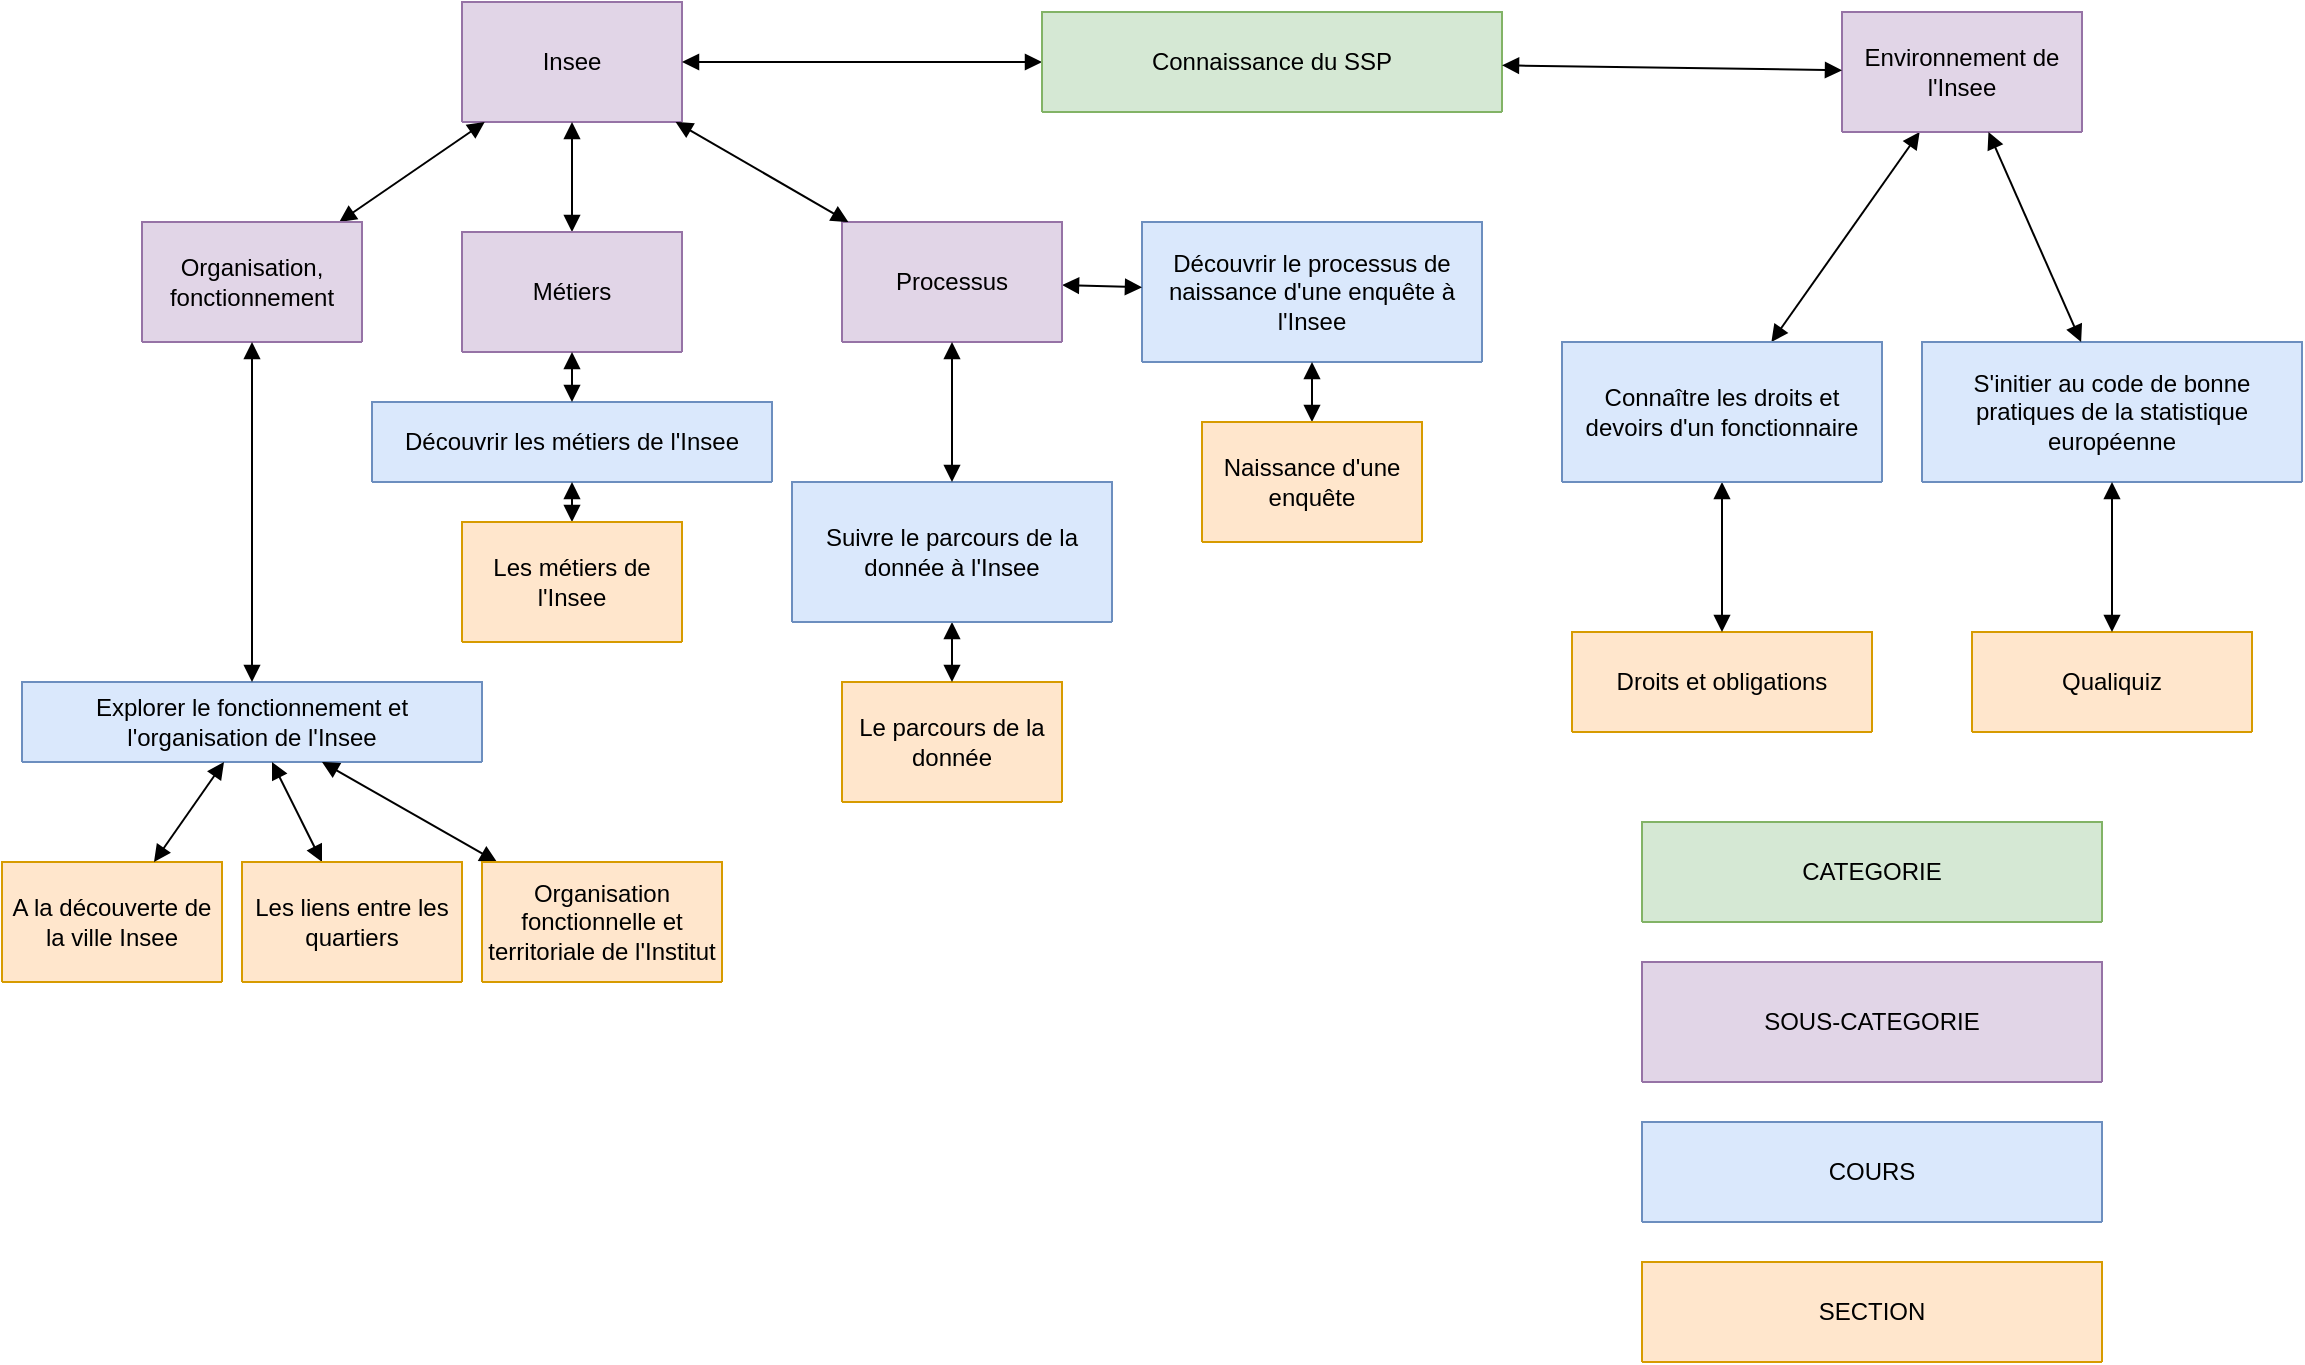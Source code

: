 <mxfile version="24.7.17">
  <diagram name="Page-1" id="TVbX9KgjACldvgUGH_jM">
    <mxGraphModel dx="2589" dy="746" grid="1" gridSize="10" guides="1" tooltips="1" connect="1" arrows="1" fold="1" page="1" pageScale="1" pageWidth="1169" pageHeight="827" math="0" shadow="0">
      <root>
        <mxCell id="0" />
        <mxCell id="1" parent="0" />
        <mxCell id="oGcL695DofoNEhs4g2Zo-1" value="Insee" style="swimlane;fontStyle=0;childLayout=stackLayout;horizontal=1;startSize=60;fillColor=#e1d5e7;horizontalStack=0;resizeParent=1;resizeParentMax=0;resizeLast=0;collapsible=1;marginBottom=0;whiteSpace=wrap;html=1;strokeColor=#9673a6;" parent="1" vertex="1" collapsed="1">
          <mxGeometry x="-930" y="20" width="110" height="60" as="geometry">
            <mxRectangle x="390" y="285" width="140" height="78" as="alternateBounds" />
          </mxGeometry>
        </mxCell>
        <mxCell id="oGcL695DofoNEhs4g2Zo-2" value="+ description: type" style="text;strokeColor=none;fillColor=none;align=left;verticalAlign=top;spacingLeft=4;spacingRight=4;overflow=hidden;rotatable=0;points=[[0,0.5],[1,0.5]];portConstraint=eastwest;whiteSpace=wrap;html=1;" parent="oGcL695DofoNEhs4g2Zo-1" vertex="1">
          <mxGeometry y="26" width="140" height="26" as="geometry" />
        </mxCell>
        <mxCell id="oGcL695DofoNEhs4g2Zo-3" value="+ contenu: type" style="text;strokeColor=none;fillColor=none;align=left;verticalAlign=top;spacingLeft=4;spacingRight=4;overflow=hidden;rotatable=0;points=[[0,0.5],[1,0.5]];portConstraint=eastwest;whiteSpace=wrap;html=1;" parent="oGcL695DofoNEhs4g2Zo-1" vertex="1">
          <mxGeometry y="52" width="140" height="26" as="geometry" />
        </mxCell>
        <mxCell id="oGcL695DofoNEhs4g2Zo-5" value="" style="endArrow=block;startArrow=block;endFill=1;startFill=1;html=1;rounded=0;" parent="1" source="oGcL695DofoNEhs4g2Zo-6" target="oGcL695DofoNEhs4g2Zo-1" edge="1">
          <mxGeometry width="160" relative="1" as="geometry">
            <mxPoint x="-150" y="145" as="sourcePoint" />
            <mxPoint x="-136" y="175" as="targetPoint" />
          </mxGeometry>
        </mxCell>
        <mxCell id="oGcL695DofoNEhs4g2Zo-6" value="Connaissance du SSP" style="swimlane;fontStyle=0;childLayout=stackLayout;horizontal=1;startSize=50;fillColor=#d5e8d4;horizontalStack=0;resizeParent=1;resizeParentMax=0;resizeLast=0;collapsible=1;marginBottom=0;whiteSpace=wrap;html=1;strokeColor=#82b366;" parent="1" vertex="1" collapsed="1">
          <mxGeometry x="-640" y="25" width="230" height="50" as="geometry">
            <mxRectangle x="320" y="10" width="200" height="52" as="alternateBounds" />
          </mxGeometry>
        </mxCell>
        <mxCell id="oGcL695DofoNEhs4g2Zo-7" value="+ description: type" style="text;strokeColor=none;fillColor=none;align=left;verticalAlign=top;spacingLeft=4;spacingRight=4;overflow=hidden;rotatable=0;points=[[0,0.5],[1,0.5]];portConstraint=eastwest;whiteSpace=wrap;html=1;" parent="oGcL695DofoNEhs4g2Zo-6" vertex="1">
          <mxGeometry y="26" width="200" height="26" as="geometry" />
        </mxCell>
        <mxCell id="oGcL695DofoNEhs4g2Zo-10" value="Découvrir le processus de naissance d&#39;une enquête à l&#39;Insee" style="swimlane;fontStyle=0;childLayout=stackLayout;horizontal=1;startSize=70;fillColor=#dae8fc;horizontalStack=0;resizeParent=1;resizeParentMax=0;resizeLast=0;collapsible=1;marginBottom=0;whiteSpace=wrap;html=1;strokeColor=#6c8ebf;" parent="1" vertex="1" collapsed="1">
          <mxGeometry x="-590" y="130" width="170" height="70" as="geometry">
            <mxRectangle x="125" y="240" width="140" height="118" as="alternateBounds" />
          </mxGeometry>
        </mxCell>
        <mxCell id="oGcL695DofoNEhs4g2Zo-11" value="+ niveau : 1" style="text;strokeColor=none;fillColor=none;align=left;verticalAlign=top;spacingLeft=4;spacingRight=4;overflow=hidden;rotatable=0;points=[[0,0.5],[1,0.5]];portConstraint=eastwest;whiteSpace=wrap;html=1;" parent="oGcL695DofoNEhs4g2Zo-10" vertex="1">
          <mxGeometry y="40" width="140" height="26" as="geometry" />
        </mxCell>
        <mxCell id="oGcL695DofoNEhs4g2Zo-12" value="+ field: type" style="text;strokeColor=none;fillColor=none;align=left;verticalAlign=top;spacingLeft=4;spacingRight=4;overflow=hidden;rotatable=0;points=[[0,0.5],[1,0.5]];portConstraint=eastwest;whiteSpace=wrap;html=1;" parent="oGcL695DofoNEhs4g2Zo-10" vertex="1">
          <mxGeometry y="66" width="140" height="26" as="geometry" />
        </mxCell>
        <mxCell id="oGcL695DofoNEhs4g2Zo-13" value="+ field: type" style="text;strokeColor=none;fillColor=none;align=left;verticalAlign=top;spacingLeft=4;spacingRight=4;overflow=hidden;rotatable=0;points=[[0,0.5],[1,0.5]];portConstraint=eastwest;whiteSpace=wrap;html=1;" parent="oGcL695DofoNEhs4g2Zo-10" vertex="1">
          <mxGeometry y="92" width="140" height="26" as="geometry" />
        </mxCell>
        <mxCell id="1R7VQAPE6wTlqesCjZck-61" value="Niveau 1" style="ellipse;whiteSpace=wrap;html=1;aspect=fixed;fillColor=#fff2cc;strokeColor=#d6b656;fontSize=11;" parent="oGcL695DofoNEhs4g2Zo-10" vertex="1">
          <mxGeometry x="67.5" y="-5" width="45" height="45" as="geometry" />
        </mxCell>
        <mxCell id="oGcL695DofoNEhs4g2Zo-14" value="" style="endArrow=block;startArrow=block;endFill=1;startFill=1;html=1;rounded=0;" parent="1" source="BeYtnEABJfwrNFvSlJTl-14" target="oGcL695DofoNEhs4g2Zo-10" edge="1">
          <mxGeometry width="160" relative="1" as="geometry">
            <mxPoint x="-350" y="205" as="sourcePoint" />
            <mxPoint x="-350" y="253" as="targetPoint" />
          </mxGeometry>
        </mxCell>
        <mxCell id="oGcL695DofoNEhs4g2Zo-23" value="" style="endArrow=block;startArrow=block;endFill=1;startFill=1;html=1;rounded=0;" parent="1" source="BeYtnEABJfwrNFvSlJTl-1" target="oGcL695DofoNEhs4g2Zo-15" edge="1">
          <mxGeometry width="160" relative="1" as="geometry">
            <mxPoint x="-154" y="223" as="sourcePoint" />
            <mxPoint x="-280" y="314" as="targetPoint" />
          </mxGeometry>
        </mxCell>
        <mxCell id="oGcL695DofoNEhs4g2Zo-29" value="" style="endArrow=block;startArrow=block;endFill=1;startFill=1;html=1;rounded=0;" parent="1" source="oGcL695DofoNEhs4g2Zo-10" target="oGcL695DofoNEhs4g2Zo-32" edge="1">
          <mxGeometry width="160" relative="1" as="geometry">
            <mxPoint x="-546" y="515" as="sourcePoint" />
            <mxPoint x="-670" y="665" as="targetPoint" />
          </mxGeometry>
        </mxCell>
        <mxCell id="oGcL695DofoNEhs4g2Zo-32" value="Naissance d&#39;une enquête" style="swimlane;fontStyle=0;childLayout=stackLayout;horizontal=1;startSize=60;fillColor=#ffe6cc;horizontalStack=0;resizeParent=1;resizeParentMax=0;resizeLast=0;collapsible=1;marginBottom=0;whiteSpace=wrap;html=1;strokeColor=#d79b00;" parent="1" vertex="1" collapsed="1">
          <mxGeometry x="-560" y="230" width="110" height="60" as="geometry">
            <mxRectangle x="10" y="400" width="110" height="110" as="alternateBounds" />
          </mxGeometry>
        </mxCell>
        <mxCell id="oGcL695DofoNEhs4g2Zo-33" value="&lt;div&gt;- Vidéo&lt;/div&gt;&lt;div&gt;- Fichiers&lt;br&gt;&lt;/div&gt;" style="text;strokeColor=none;fillColor=none;align=left;verticalAlign=top;spacingLeft=4;spacingRight=4;overflow=hidden;rotatable=0;points=[[0,0.5],[1,0.5]];portConstraint=eastwest;whiteSpace=wrap;html=1;" parent="oGcL695DofoNEhs4g2Zo-32" vertex="1">
          <mxGeometry y="60" width="110" height="50" as="geometry" />
        </mxCell>
        <mxCell id="oGcL695DofoNEhs4g2Zo-48" value="Droits et obligations" style="swimlane;fontStyle=0;childLayout=stackLayout;horizontal=1;startSize=50;fillColor=#ffe6cc;horizontalStack=0;resizeParent=1;resizeParentMax=0;resizeLast=0;collapsible=1;marginBottom=0;whiteSpace=wrap;html=1;strokeColor=#d79b00;" parent="1" vertex="1" collapsed="1">
          <mxGeometry x="-375" y="335" width="150" height="50" as="geometry">
            <mxRectangle x="-85" y="520" width="130" height="76" as="alternateBounds" />
          </mxGeometry>
        </mxCell>
        <mxCell id="oGcL695DofoNEhs4g2Zo-49" value="scorm" style="text;strokeColor=none;fillColor=none;align=left;verticalAlign=top;spacingLeft=4;spacingRight=4;overflow=hidden;rotatable=0;points=[[0,0.5],[1,0.5]];portConstraint=eastwest;whiteSpace=wrap;html=1;" parent="oGcL695DofoNEhs4g2Zo-48" vertex="1">
          <mxGeometry y="50" width="130" height="26" as="geometry" />
        </mxCell>
        <mxCell id="oGcL695DofoNEhs4g2Zo-57" value="" style="endArrow=block;startArrow=block;endFill=1;startFill=1;html=1;rounded=0;" parent="1" source="oGcL695DofoNEhs4g2Zo-15" target="oGcL695DofoNEhs4g2Zo-48" edge="1">
          <mxGeometry width="160" relative="1" as="geometry">
            <mxPoint x="-310" y="793" as="sourcePoint" />
            <mxPoint x="-365" y="865" as="targetPoint" />
          </mxGeometry>
        </mxCell>
        <mxCell id="1R7VQAPE6wTlqesCjZck-1" value="Explorer le fonctionnement et l&#39;organisation de l&#39;Insee" style="swimlane;fontStyle=0;childLayout=stackLayout;horizontal=1;startSize=40;fillColor=#dae8fc;horizontalStack=0;resizeParent=1;resizeParentMax=0;resizeLast=0;collapsible=1;marginBottom=0;whiteSpace=wrap;html=1;strokeColor=#6c8ebf;" parent="1" vertex="1" collapsed="1">
          <mxGeometry x="-1150" y="360" width="230" height="40" as="geometry">
            <mxRectangle x="570" y="240" width="140" height="118" as="alternateBounds" />
          </mxGeometry>
        </mxCell>
        <mxCell id="1R7VQAPE6wTlqesCjZck-2" value="+ niveau : 3" style="text;strokeColor=none;fillColor=none;align=left;verticalAlign=top;spacingLeft=4;spacingRight=4;overflow=hidden;rotatable=0;points=[[0,0.5],[1,0.5]];portConstraint=eastwest;whiteSpace=wrap;html=1;" parent="1R7VQAPE6wTlqesCjZck-1" vertex="1">
          <mxGeometry y="40" width="140" height="26" as="geometry" />
        </mxCell>
        <mxCell id="1R7VQAPE6wTlqesCjZck-3" value="+objectifs :" style="text;strokeColor=none;fillColor=none;align=left;verticalAlign=top;spacingLeft=4;spacingRight=4;overflow=hidden;rotatable=0;points=[[0,0.5],[1,0.5]];portConstraint=eastwest;whiteSpace=wrap;html=1;" parent="1R7VQAPE6wTlqesCjZck-1" vertex="1">
          <mxGeometry y="66" width="140" height="26" as="geometry" />
        </mxCell>
        <mxCell id="1R7VQAPE6wTlqesCjZck-4" value="+ duree : 3-4 heures" style="text;strokeColor=none;fillColor=none;align=left;verticalAlign=top;spacingLeft=4;spacingRight=4;overflow=hidden;rotatable=0;points=[[0,0.5],[1,0.5]];portConstraint=eastwest;whiteSpace=wrap;html=1;" parent="1R7VQAPE6wTlqesCjZck-1" vertex="1">
          <mxGeometry y="92" width="140" height="26" as="geometry" />
        </mxCell>
        <mxCell id="1R7VQAPE6wTlqesCjZck-5" value="A la découverte de la ville Insee" style="swimlane;fontStyle=0;childLayout=stackLayout;horizontal=1;startSize=60;fillColor=#ffe6cc;horizontalStack=0;resizeParent=1;resizeParentMax=0;resizeLast=0;collapsible=1;marginBottom=0;whiteSpace=wrap;html=1;strokeColor=#d79b00;" parent="1" vertex="1" collapsed="1">
          <mxGeometry x="-1160" y="450" width="110" height="60" as="geometry">
            <mxRectangle x="720" y="140" width="110" height="80" as="alternateBounds" />
          </mxGeometry>
        </mxCell>
        <mxCell id="1R7VQAPE6wTlqesCjZck-6" value="&lt;div&gt;- Vidéo&lt;/div&gt;&lt;div&gt;- Fichier&lt;br&gt;&lt;/div&gt;" style="text;strokeColor=none;fillColor=none;align=left;verticalAlign=top;spacingLeft=4;spacingRight=4;overflow=hidden;rotatable=0;points=[[0,0.5],[1,0.5]];portConstraint=eastwest;whiteSpace=wrap;html=1;" parent="1R7VQAPE6wTlqesCjZck-5" vertex="1">
          <mxGeometry y="40" width="110" height="40" as="geometry" />
        </mxCell>
        <mxCell id="1R7VQAPE6wTlqesCjZck-13" value="" style="endArrow=block;startArrow=block;endFill=1;startFill=1;html=1;rounded=0;" parent="1" source="1R7VQAPE6wTlqesCjZck-1" target="1R7VQAPE6wTlqesCjZck-5" edge="1">
          <mxGeometry width="160" relative="1" as="geometry">
            <mxPoint x="79" y="743" as="sourcePoint" />
            <mxPoint x="45" y="785" as="targetPoint" />
          </mxGeometry>
        </mxCell>
        <mxCell id="1R7VQAPE6wTlqesCjZck-14" value="" style="endArrow=block;startArrow=block;endFill=1;startFill=1;html=1;rounded=0;" parent="1" source="1R7VQAPE6wTlqesCjZck-1" target="1R7VQAPE6wTlqesCjZck-17" edge="1">
          <mxGeometry width="160" relative="1" as="geometry">
            <mxPoint x="170" y="753" as="sourcePoint" />
            <mxPoint x="348.182" y="525" as="targetPoint" />
          </mxGeometry>
        </mxCell>
        <mxCell id="1R7VQAPE6wTlqesCjZck-15" value="" style="endArrow=block;startArrow=block;endFill=1;startFill=1;html=1;rounded=0;" parent="1" source="1R7VQAPE6wTlqesCjZck-1" target="1R7VQAPE6wTlqesCjZck-19" edge="1">
          <mxGeometry width="160" relative="1" as="geometry">
            <mxPoint x="222" y="753" as="sourcePoint" />
            <mxPoint x="450.455" y="525" as="targetPoint" />
          </mxGeometry>
        </mxCell>
        <mxCell id="1R7VQAPE6wTlqesCjZck-16" value="" style="endArrow=block;startArrow=block;endFill=1;startFill=1;html=1;rounded=0;" parent="1" source="oGcL695DofoNEhs4g2Zo-1" target="BeYtnEABJfwrNFvSlJTl-21" edge="1">
          <mxGeometry width="160" relative="1" as="geometry">
            <mxPoint x="-160" y="328" as="sourcePoint" />
            <mxPoint x="150" y="325" as="targetPoint" />
          </mxGeometry>
        </mxCell>
        <mxCell id="1R7VQAPE6wTlqesCjZck-17" value="Les liens entre les quartiers" style="swimlane;fontStyle=0;childLayout=stackLayout;horizontal=1;startSize=60;fillColor=#ffe6cc;horizontalStack=0;resizeParent=1;resizeParentMax=0;resizeLast=0;collapsible=1;marginBottom=0;whiteSpace=wrap;html=1;strokeColor=#d79b00;" parent="1" vertex="1" collapsed="1">
          <mxGeometry x="-1040" y="450" width="110" height="60" as="geometry">
            <mxRectangle x="720" y="140" width="110" height="80" as="alternateBounds" />
          </mxGeometry>
        </mxCell>
        <mxCell id="1R7VQAPE6wTlqesCjZck-18" value="&lt;div&gt;- Vidéo&lt;/div&gt;&lt;div&gt;- Fichier&lt;br&gt;&lt;/div&gt;" style="text;strokeColor=none;fillColor=none;align=left;verticalAlign=top;spacingLeft=4;spacingRight=4;overflow=hidden;rotatable=0;points=[[0,0.5],[1,0.5]];portConstraint=eastwest;whiteSpace=wrap;html=1;" parent="1R7VQAPE6wTlqesCjZck-17" vertex="1">
          <mxGeometry y="40" width="110" height="40" as="geometry" />
        </mxCell>
        <mxCell id="1R7VQAPE6wTlqesCjZck-19" value="Organisation fonctionnelle et territoriale de l&#39;Institut" style="swimlane;fontStyle=0;childLayout=stackLayout;horizontal=1;startSize=60;fillColor=#ffe6cc;horizontalStack=0;resizeParent=1;resizeParentMax=0;resizeLast=0;collapsible=1;marginBottom=0;whiteSpace=wrap;html=1;strokeColor=#d79b00;" parent="1" vertex="1" collapsed="1">
          <mxGeometry x="-920" y="450" width="120" height="60" as="geometry">
            <mxRectangle x="720" y="140" width="110" height="80" as="alternateBounds" />
          </mxGeometry>
        </mxCell>
        <mxCell id="1R7VQAPE6wTlqesCjZck-20" value="&lt;div&gt;- Vidéo&lt;/div&gt;&lt;div&gt;- Fichier&lt;br&gt;&lt;/div&gt;" style="text;strokeColor=none;fillColor=none;align=left;verticalAlign=top;spacingLeft=4;spacingRight=4;overflow=hidden;rotatable=0;points=[[0,0.5],[1,0.5]];portConstraint=eastwest;whiteSpace=wrap;html=1;" parent="1R7VQAPE6wTlqesCjZck-19" vertex="1">
          <mxGeometry y="40" width="110" height="40" as="geometry" />
        </mxCell>
        <mxCell id="1R7VQAPE6wTlqesCjZck-21" value="Le parcours de la donnée" style="swimlane;fontStyle=0;childLayout=stackLayout;horizontal=1;startSize=60;fillColor=#ffe6cc;horizontalStack=0;resizeParent=1;resizeParentMax=0;resizeLast=0;collapsible=1;marginBottom=0;whiteSpace=wrap;html=1;strokeColor=#d79b00;" parent="1" vertex="1" collapsed="1">
          <mxGeometry x="-740" y="360" width="110" height="60" as="geometry">
            <mxRectangle x="720" y="140" width="110" height="80" as="alternateBounds" />
          </mxGeometry>
        </mxCell>
        <mxCell id="1R7VQAPE6wTlqesCjZck-22" value="&lt;div&gt;- Vidéo&lt;/div&gt;&lt;div&gt;- Fichier&lt;br&gt;&lt;/div&gt;" style="text;strokeColor=none;fillColor=none;align=left;verticalAlign=top;spacingLeft=4;spacingRight=4;overflow=hidden;rotatable=0;points=[[0,0.5],[1,0.5]];portConstraint=eastwest;whiteSpace=wrap;html=1;" parent="1R7VQAPE6wTlqesCjZck-21" vertex="1">
          <mxGeometry y="40" width="110" height="40" as="geometry" />
        </mxCell>
        <mxCell id="1R7VQAPE6wTlqesCjZck-25" value="" style="endArrow=block;startArrow=block;endFill=1;startFill=1;html=1;rounded=0;" parent="1" source="BeYtnEABJfwrNFvSlJTl-24" target="1R7VQAPE6wTlqesCjZck-21" edge="1">
          <mxGeometry width="160" relative="1" as="geometry">
            <mxPoint x="445" y="365" as="sourcePoint" />
            <mxPoint x="437" y="520" as="targetPoint" />
            <Array as="points" />
          </mxGeometry>
        </mxCell>
        <mxCell id="1R7VQAPE6wTlqesCjZck-27" value="Découvrir les métiers de l&#39;Insee" style="swimlane;fontStyle=0;childLayout=stackLayout;horizontal=1;startSize=40;fillColor=#dae8fc;horizontalStack=0;resizeParent=1;resizeParentMax=0;resizeLast=0;collapsible=1;marginBottom=0;whiteSpace=wrap;html=1;strokeColor=#6c8ebf;" parent="1" vertex="1" collapsed="1">
          <mxGeometry x="-975" y="220" width="200" height="40" as="geometry">
            <mxRectangle x="125" y="240" width="140" height="118" as="alternateBounds" />
          </mxGeometry>
        </mxCell>
        <mxCell id="1R7VQAPE6wTlqesCjZck-28" value="+ niveau : 1" style="text;strokeColor=none;fillColor=none;align=left;verticalAlign=top;spacingLeft=4;spacingRight=4;overflow=hidden;rotatable=0;points=[[0,0.5],[1,0.5]];portConstraint=eastwest;whiteSpace=wrap;html=1;" parent="1R7VQAPE6wTlqesCjZck-27" vertex="1">
          <mxGeometry y="40" width="140" height="26" as="geometry" />
        </mxCell>
        <mxCell id="1R7VQAPE6wTlqesCjZck-29" value="+ field: type" style="text;strokeColor=none;fillColor=none;align=left;verticalAlign=top;spacingLeft=4;spacingRight=4;overflow=hidden;rotatable=0;points=[[0,0.5],[1,0.5]];portConstraint=eastwest;whiteSpace=wrap;html=1;" parent="1R7VQAPE6wTlqesCjZck-27" vertex="1">
          <mxGeometry y="66" width="140" height="26" as="geometry" />
        </mxCell>
        <mxCell id="1R7VQAPE6wTlqesCjZck-30" value="+ field: type" style="text;strokeColor=none;fillColor=none;align=left;verticalAlign=top;spacingLeft=4;spacingRight=4;overflow=hidden;rotatable=0;points=[[0,0.5],[1,0.5]];portConstraint=eastwest;whiteSpace=wrap;html=1;" parent="1R7VQAPE6wTlqesCjZck-27" vertex="1">
          <mxGeometry y="92" width="140" height="26" as="geometry" />
        </mxCell>
        <mxCell id="1R7VQAPE6wTlqesCjZck-31" value="" style="endArrow=block;startArrow=block;endFill=1;startFill=1;html=1;rounded=0;" parent="1" source="1R7VQAPE6wTlqesCjZck-27" target="1R7VQAPE6wTlqesCjZck-34" edge="1">
          <mxGeometry width="160" relative="1" as="geometry">
            <mxPoint x="-546" y="825" as="sourcePoint" />
            <mxPoint x="-670" y="975" as="targetPoint" />
          </mxGeometry>
        </mxCell>
        <mxCell id="1R7VQAPE6wTlqesCjZck-34" value="Les métiers de l&#39;Insee" style="swimlane;fontStyle=0;childLayout=stackLayout;horizontal=1;startSize=60;fillColor=#ffe6cc;horizontalStack=0;resizeParent=1;resizeParentMax=0;resizeLast=0;collapsible=1;marginBottom=0;whiteSpace=wrap;html=1;strokeColor=#d79b00;" parent="1" vertex="1" collapsed="1">
          <mxGeometry x="-930" y="280" width="110" height="60" as="geometry">
            <mxRectangle x="10" y="400" width="110" height="110" as="alternateBounds" />
          </mxGeometry>
        </mxCell>
        <mxCell id="1R7VQAPE6wTlqesCjZck-35" value="&lt;div&gt;- Vidéo&lt;/div&gt;&lt;div&gt;- Fichiers&lt;br&gt;&lt;/div&gt;" style="text;strokeColor=none;fillColor=none;align=left;verticalAlign=top;spacingLeft=4;spacingRight=4;overflow=hidden;rotatable=0;points=[[0,0.5],[1,0.5]];portConstraint=eastwest;whiteSpace=wrap;html=1;" parent="1R7VQAPE6wTlqesCjZck-34" vertex="1">
          <mxGeometry y="60" width="110" height="50" as="geometry" />
        </mxCell>
        <mxCell id="1R7VQAPE6wTlqesCjZck-53" value="" style="endArrow=block;startArrow=block;endFill=1;startFill=1;html=1;rounded=0;" parent="1" source="oGcL695DofoNEhs4g2Zo-1" target="BeYtnEABJfwrNFvSlJTl-18" edge="1">
          <mxGeometry width="160" relative="1" as="geometry">
            <mxPoint x="-880" y="90" as="sourcePoint" />
            <mxPoint x="-620" y="365" as="targetPoint" />
          </mxGeometry>
        </mxCell>
        <mxCell id="BeYtnEABJfwrNFvSlJTl-1" value="Environnement de l&#39;Insee" style="swimlane;fontStyle=0;childLayout=stackLayout;horizontal=1;startSize=60;fillColor=#e1d5e7;horizontalStack=0;resizeParent=1;resizeParentMax=0;resizeLast=0;collapsible=1;marginBottom=0;whiteSpace=wrap;html=1;strokeColor=#9673a6;" vertex="1" collapsed="1" parent="1">
          <mxGeometry x="-240" y="25" width="120" height="60" as="geometry">
            <mxRectangle x="390" y="285" width="140" height="78" as="alternateBounds" />
          </mxGeometry>
        </mxCell>
        <mxCell id="BeYtnEABJfwrNFvSlJTl-2" value="+ description: type" style="text;strokeColor=none;fillColor=none;align=left;verticalAlign=top;spacingLeft=4;spacingRight=4;overflow=hidden;rotatable=0;points=[[0,0.5],[1,0.5]];portConstraint=eastwest;whiteSpace=wrap;html=1;" vertex="1" parent="BeYtnEABJfwrNFvSlJTl-1">
          <mxGeometry y="26" width="140" height="26" as="geometry" />
        </mxCell>
        <mxCell id="BeYtnEABJfwrNFvSlJTl-3" value="+ contenu: type" style="text;strokeColor=none;fillColor=none;align=left;verticalAlign=top;spacingLeft=4;spacingRight=4;overflow=hidden;rotatable=0;points=[[0,0.5],[1,0.5]];portConstraint=eastwest;whiteSpace=wrap;html=1;" vertex="1" parent="BeYtnEABJfwrNFvSlJTl-1">
          <mxGeometry y="52" width="140" height="26" as="geometry" />
        </mxCell>
        <mxCell id="BeYtnEABJfwrNFvSlJTl-4" value="" style="endArrow=block;startArrow=block;endFill=1;startFill=1;html=1;rounded=0;" edge="1" parent="1" source="oGcL695DofoNEhs4g2Zo-6" target="BeYtnEABJfwrNFvSlJTl-1">
          <mxGeometry width="160" relative="1" as="geometry">
            <mxPoint x="-252" y="85" as="sourcePoint" />
            <mxPoint x="-460" y="152" as="targetPoint" />
          </mxGeometry>
        </mxCell>
        <mxCell id="oGcL695DofoNEhs4g2Zo-15" value="Connaître les droits et devoirs d&#39;un fonctionnaire" style="swimlane;fontStyle=0;childLayout=stackLayout;horizontal=1;startSize=70;fillColor=#dae8fc;horizontalStack=0;resizeParent=1;resizeParentMax=0;resizeLast=0;collapsible=1;marginBottom=0;whiteSpace=wrap;html=1;strokeColor=#6c8ebf;" parent="1" vertex="1" collapsed="1">
          <mxGeometry x="-380" y="190" width="160" height="70" as="geometry">
            <mxRectangle x="350" y="670" width="140" height="128" as="alternateBounds" />
          </mxGeometry>
        </mxCell>
        <mxCell id="oGcL695DofoNEhs4g2Zo-16" value="+ niveau : 2" style="text;strokeColor=none;fillColor=none;align=left;verticalAlign=top;spacingLeft=4;spacingRight=4;overflow=hidden;rotatable=0;points=[[0,0.5],[1,0.5]];portConstraint=eastwest;whiteSpace=wrap;html=1;" parent="oGcL695DofoNEhs4g2Zo-15" vertex="1">
          <mxGeometry y="50" width="140" height="26" as="geometry" />
        </mxCell>
        <mxCell id="oGcL695DofoNEhs4g2Zo-17" value="+ objectifs: type" style="text;strokeColor=none;fillColor=none;align=left;verticalAlign=top;spacingLeft=4;spacingRight=4;overflow=hidden;rotatable=0;points=[[0,0.5],[1,0.5]];portConstraint=eastwest;whiteSpace=wrap;html=1;" parent="oGcL695DofoNEhs4g2Zo-15" vertex="1">
          <mxGeometry y="76" width="140" height="26" as="geometry" />
        </mxCell>
        <mxCell id="oGcL695DofoNEhs4g2Zo-18" value="+ durée: 3-4 heures" style="text;strokeColor=none;fillColor=none;align=left;verticalAlign=top;spacingLeft=4;spacingRight=4;overflow=hidden;rotatable=0;points=[[0,0.5],[1,0.5]];portConstraint=eastwest;whiteSpace=wrap;html=1;" parent="oGcL695DofoNEhs4g2Zo-15" vertex="1">
          <mxGeometry y="102" width="140" height="26" as="geometry" />
        </mxCell>
        <mxCell id="BeYtnEABJfwrNFvSlJTl-6" value="S&#39;initier au code de bonne pratiques de la statistique européenne" style="swimlane;fontStyle=0;childLayout=stackLayout;horizontal=1;startSize=70;fillColor=#dae8fc;horizontalStack=0;resizeParent=1;resizeParentMax=0;resizeLast=0;collapsible=1;marginBottom=0;whiteSpace=wrap;html=1;strokeColor=#6c8ebf;" vertex="1" collapsed="1" parent="1">
          <mxGeometry x="-200" y="190" width="190" height="70" as="geometry">
            <mxRectangle x="350" y="670" width="140" height="128" as="alternateBounds" />
          </mxGeometry>
        </mxCell>
        <mxCell id="BeYtnEABJfwrNFvSlJTl-7" value="+ niveau : 2" style="text;strokeColor=none;fillColor=none;align=left;verticalAlign=top;spacingLeft=4;spacingRight=4;overflow=hidden;rotatable=0;points=[[0,0.5],[1,0.5]];portConstraint=eastwest;whiteSpace=wrap;html=1;" vertex="1" parent="BeYtnEABJfwrNFvSlJTl-6">
          <mxGeometry y="50" width="140" height="26" as="geometry" />
        </mxCell>
        <mxCell id="BeYtnEABJfwrNFvSlJTl-8" value="+ objectifs: type" style="text;strokeColor=none;fillColor=none;align=left;verticalAlign=top;spacingLeft=4;spacingRight=4;overflow=hidden;rotatable=0;points=[[0,0.5],[1,0.5]];portConstraint=eastwest;whiteSpace=wrap;html=1;" vertex="1" parent="BeYtnEABJfwrNFvSlJTl-6">
          <mxGeometry y="76" width="140" height="26" as="geometry" />
        </mxCell>
        <mxCell id="BeYtnEABJfwrNFvSlJTl-9" value="+ durée: 3-4 heures" style="text;strokeColor=none;fillColor=none;align=left;verticalAlign=top;spacingLeft=4;spacingRight=4;overflow=hidden;rotatable=0;points=[[0,0.5],[1,0.5]];portConstraint=eastwest;whiteSpace=wrap;html=1;" vertex="1" parent="BeYtnEABJfwrNFvSlJTl-6">
          <mxGeometry y="102" width="140" height="26" as="geometry" />
        </mxCell>
        <mxCell id="BeYtnEABJfwrNFvSlJTl-10" value="" style="endArrow=block;startArrow=block;endFill=1;startFill=1;html=1;rounded=0;" edge="1" parent="1" source="BeYtnEABJfwrNFvSlJTl-6" target="BeYtnEABJfwrNFvSlJTl-1">
          <mxGeometry width="160" relative="1" as="geometry">
            <mxPoint x="-480" y="135" as="sourcePoint" />
            <mxPoint x="-730" y="135" as="targetPoint" />
          </mxGeometry>
        </mxCell>
        <mxCell id="BeYtnEABJfwrNFvSlJTl-11" value="Qualiquiz" style="swimlane;fontStyle=0;childLayout=stackLayout;horizontal=1;startSize=50;fillColor=#ffe6cc;horizontalStack=0;resizeParent=1;resizeParentMax=0;resizeLast=0;collapsible=1;marginBottom=0;whiteSpace=wrap;html=1;strokeColor=#d79b00;" vertex="1" collapsed="1" parent="1">
          <mxGeometry x="-175" y="335" width="140" height="50" as="geometry">
            <mxRectangle x="-85" y="520" width="130" height="76" as="alternateBounds" />
          </mxGeometry>
        </mxCell>
        <mxCell id="BeYtnEABJfwrNFvSlJTl-12" value="scorm" style="text;strokeColor=none;fillColor=none;align=left;verticalAlign=top;spacingLeft=4;spacingRight=4;overflow=hidden;rotatable=0;points=[[0,0.5],[1,0.5]];portConstraint=eastwest;whiteSpace=wrap;html=1;" vertex="1" parent="BeYtnEABJfwrNFvSlJTl-11">
          <mxGeometry y="50" width="130" height="26" as="geometry" />
        </mxCell>
        <mxCell id="BeYtnEABJfwrNFvSlJTl-13" value="" style="endArrow=block;startArrow=block;endFill=1;startFill=1;html=1;rounded=0;" edge="1" parent="1" source="BeYtnEABJfwrNFvSlJTl-6" target="BeYtnEABJfwrNFvSlJTl-11">
          <mxGeometry width="160" relative="1" as="geometry">
            <mxPoint x="-425" y="180" as="sourcePoint" />
            <mxPoint x="-425" y="240" as="targetPoint" />
            <Array as="points" />
          </mxGeometry>
        </mxCell>
        <mxCell id="BeYtnEABJfwrNFvSlJTl-14" value="Processus" style="swimlane;fontStyle=0;childLayout=stackLayout;horizontal=1;startSize=60;fillColor=#e1d5e7;horizontalStack=0;resizeParent=1;resizeParentMax=0;resizeLast=0;collapsible=1;marginBottom=0;whiteSpace=wrap;html=1;strokeColor=#9673a6;" vertex="1" collapsed="1" parent="1">
          <mxGeometry x="-740" y="130" width="110" height="60" as="geometry">
            <mxRectangle x="390" y="285" width="140" height="78" as="alternateBounds" />
          </mxGeometry>
        </mxCell>
        <mxCell id="BeYtnEABJfwrNFvSlJTl-15" value="+ description: type" style="text;strokeColor=none;fillColor=none;align=left;verticalAlign=top;spacingLeft=4;spacingRight=4;overflow=hidden;rotatable=0;points=[[0,0.5],[1,0.5]];portConstraint=eastwest;whiteSpace=wrap;html=1;" vertex="1" parent="BeYtnEABJfwrNFvSlJTl-14">
          <mxGeometry y="26" width="140" height="26" as="geometry" />
        </mxCell>
        <mxCell id="BeYtnEABJfwrNFvSlJTl-16" value="+ contenu: type" style="text;strokeColor=none;fillColor=none;align=left;verticalAlign=top;spacingLeft=4;spacingRight=4;overflow=hidden;rotatable=0;points=[[0,0.5],[1,0.5]];portConstraint=eastwest;whiteSpace=wrap;html=1;" vertex="1" parent="BeYtnEABJfwrNFvSlJTl-14">
          <mxGeometry y="52" width="140" height="26" as="geometry" />
        </mxCell>
        <mxCell id="BeYtnEABJfwrNFvSlJTl-17" value="" style="endArrow=block;startArrow=block;endFill=1;startFill=1;html=1;rounded=0;" edge="1" parent="1" source="oGcL695DofoNEhs4g2Zo-1" target="BeYtnEABJfwrNFvSlJTl-14">
          <mxGeometry width="160" relative="1" as="geometry">
            <mxPoint x="-680" y="149" as="sourcePoint" />
            <mxPoint x="-770" y="151" as="targetPoint" />
          </mxGeometry>
        </mxCell>
        <mxCell id="BeYtnEABJfwrNFvSlJTl-18" value="Organisation, fonctionnement" style="swimlane;fontStyle=0;childLayout=stackLayout;horizontal=1;startSize=60;fillColor=#e1d5e7;horizontalStack=0;resizeParent=1;resizeParentMax=0;resizeLast=0;collapsible=1;marginBottom=0;whiteSpace=wrap;html=1;strokeColor=#9673a6;" vertex="1" collapsed="1" parent="1">
          <mxGeometry x="-1090" y="130" width="110" height="60" as="geometry">
            <mxRectangle x="390" y="285" width="140" height="78" as="alternateBounds" />
          </mxGeometry>
        </mxCell>
        <mxCell id="BeYtnEABJfwrNFvSlJTl-19" value="+ description: type" style="text;strokeColor=none;fillColor=none;align=left;verticalAlign=top;spacingLeft=4;spacingRight=4;overflow=hidden;rotatable=0;points=[[0,0.5],[1,0.5]];portConstraint=eastwest;whiteSpace=wrap;html=1;" vertex="1" parent="BeYtnEABJfwrNFvSlJTl-18">
          <mxGeometry y="26" width="140" height="26" as="geometry" />
        </mxCell>
        <mxCell id="BeYtnEABJfwrNFvSlJTl-20" value="+ contenu: type" style="text;strokeColor=none;fillColor=none;align=left;verticalAlign=top;spacingLeft=4;spacingRight=4;overflow=hidden;rotatable=0;points=[[0,0.5],[1,0.5]];portConstraint=eastwest;whiteSpace=wrap;html=1;" vertex="1" parent="BeYtnEABJfwrNFvSlJTl-18">
          <mxGeometry y="52" width="140" height="26" as="geometry" />
        </mxCell>
        <mxCell id="BeYtnEABJfwrNFvSlJTl-21" value="Métiers" style="swimlane;fontStyle=0;childLayout=stackLayout;horizontal=1;startSize=60;fillColor=#e1d5e7;horizontalStack=0;resizeParent=1;resizeParentMax=0;resizeLast=0;collapsible=1;marginBottom=0;whiteSpace=wrap;html=1;strokeColor=#9673a6;" vertex="1" collapsed="1" parent="1">
          <mxGeometry x="-930" y="135" width="110" height="60" as="geometry">
            <mxRectangle x="390" y="285" width="140" height="78" as="alternateBounds" />
          </mxGeometry>
        </mxCell>
        <mxCell id="BeYtnEABJfwrNFvSlJTl-22" value="+ description: type" style="text;strokeColor=none;fillColor=none;align=left;verticalAlign=top;spacingLeft=4;spacingRight=4;overflow=hidden;rotatable=0;points=[[0,0.5],[1,0.5]];portConstraint=eastwest;whiteSpace=wrap;html=1;" vertex="1" parent="BeYtnEABJfwrNFvSlJTl-21">
          <mxGeometry y="26" width="140" height="26" as="geometry" />
        </mxCell>
        <mxCell id="BeYtnEABJfwrNFvSlJTl-23" value="+ contenu: type" style="text;strokeColor=none;fillColor=none;align=left;verticalAlign=top;spacingLeft=4;spacingRight=4;overflow=hidden;rotatable=0;points=[[0,0.5],[1,0.5]];portConstraint=eastwest;whiteSpace=wrap;html=1;" vertex="1" parent="BeYtnEABJfwrNFvSlJTl-21">
          <mxGeometry y="52" width="140" height="26" as="geometry" />
        </mxCell>
        <mxCell id="BeYtnEABJfwrNFvSlJTl-24" value="Suivre le parcours de la donnée à l&#39;Insee" style="swimlane;fontStyle=0;childLayout=stackLayout;horizontal=1;startSize=70;fillColor=#dae8fc;horizontalStack=0;resizeParent=1;resizeParentMax=0;resizeLast=0;collapsible=1;marginBottom=0;whiteSpace=wrap;html=1;strokeColor=#6c8ebf;" vertex="1" collapsed="1" parent="1">
          <mxGeometry x="-765" y="260" width="160" height="70" as="geometry">
            <mxRectangle x="125" y="240" width="140" height="118" as="alternateBounds" />
          </mxGeometry>
        </mxCell>
        <mxCell id="BeYtnEABJfwrNFvSlJTl-25" value="+ niveau : 1" style="text;strokeColor=none;fillColor=none;align=left;verticalAlign=top;spacingLeft=4;spacingRight=4;overflow=hidden;rotatable=0;points=[[0,0.5],[1,0.5]];portConstraint=eastwest;whiteSpace=wrap;html=1;" vertex="1" parent="BeYtnEABJfwrNFvSlJTl-24">
          <mxGeometry y="40" width="140" height="26" as="geometry" />
        </mxCell>
        <mxCell id="BeYtnEABJfwrNFvSlJTl-26" value="+ field: type" style="text;strokeColor=none;fillColor=none;align=left;verticalAlign=top;spacingLeft=4;spacingRight=4;overflow=hidden;rotatable=0;points=[[0,0.5],[1,0.5]];portConstraint=eastwest;whiteSpace=wrap;html=1;" vertex="1" parent="BeYtnEABJfwrNFvSlJTl-24">
          <mxGeometry y="66" width="140" height="26" as="geometry" />
        </mxCell>
        <mxCell id="BeYtnEABJfwrNFvSlJTl-27" value="+ field: type" style="text;strokeColor=none;fillColor=none;align=left;verticalAlign=top;spacingLeft=4;spacingRight=4;overflow=hidden;rotatable=0;points=[[0,0.5],[1,0.5]];portConstraint=eastwest;whiteSpace=wrap;html=1;" vertex="1" parent="BeYtnEABJfwrNFvSlJTl-24">
          <mxGeometry y="92" width="140" height="26" as="geometry" />
        </mxCell>
        <mxCell id="BeYtnEABJfwrNFvSlJTl-28" value="Niveau 1" style="ellipse;whiteSpace=wrap;html=1;aspect=fixed;fillColor=#fff2cc;strokeColor=#d6b656;fontSize=11;" vertex="1" parent="BeYtnEABJfwrNFvSlJTl-24">
          <mxGeometry x="67.5" y="-5" width="45" height="45" as="geometry" />
        </mxCell>
        <mxCell id="BeYtnEABJfwrNFvSlJTl-29" value="" style="endArrow=block;startArrow=block;endFill=1;startFill=1;html=1;rounded=0;" edge="1" parent="1" source="BeYtnEABJfwrNFvSlJTl-14" target="BeYtnEABJfwrNFvSlJTl-24">
          <mxGeometry width="160" relative="1" as="geometry">
            <mxPoint x="-622" y="200" as="sourcePoint" />
            <mxPoint x="-587" y="220" as="targetPoint" />
          </mxGeometry>
        </mxCell>
        <mxCell id="BeYtnEABJfwrNFvSlJTl-30" value="" style="endArrow=block;startArrow=block;endFill=1;startFill=1;html=1;rounded=0;" edge="1" parent="1" source="BeYtnEABJfwrNFvSlJTl-21" target="1R7VQAPE6wTlqesCjZck-27">
          <mxGeometry width="160" relative="1" as="geometry">
            <mxPoint x="-760" y="150" as="sourcePoint" />
            <mxPoint x="-760" y="250" as="targetPoint" />
          </mxGeometry>
        </mxCell>
        <mxCell id="BeYtnEABJfwrNFvSlJTl-31" value="" style="endArrow=block;startArrow=block;endFill=1;startFill=1;html=1;rounded=0;" edge="1" parent="1" source="BeYtnEABJfwrNFvSlJTl-18" target="1R7VQAPE6wTlqesCjZck-1">
          <mxGeometry width="160" relative="1" as="geometry">
            <mxPoint x="-865" y="200" as="sourcePoint" />
            <mxPoint x="-865" y="230" as="targetPoint" />
          </mxGeometry>
        </mxCell>
        <mxCell id="BeYtnEABJfwrNFvSlJTl-32" value="CATEGORIE" style="swimlane;fontStyle=0;childLayout=stackLayout;horizontal=1;startSize=50;fillColor=#d5e8d4;horizontalStack=0;resizeParent=1;resizeParentMax=0;resizeLast=0;collapsible=1;marginBottom=0;whiteSpace=wrap;html=1;strokeColor=#82b366;" vertex="1" collapsed="1" parent="1">
          <mxGeometry x="-340" y="430" width="230" height="50" as="geometry">
            <mxRectangle x="320" y="10" width="200" height="52" as="alternateBounds" />
          </mxGeometry>
        </mxCell>
        <mxCell id="BeYtnEABJfwrNFvSlJTl-33" value="+ description: type" style="text;strokeColor=none;fillColor=none;align=left;verticalAlign=top;spacingLeft=4;spacingRight=4;overflow=hidden;rotatable=0;points=[[0,0.5],[1,0.5]];portConstraint=eastwest;whiteSpace=wrap;html=1;" vertex="1" parent="BeYtnEABJfwrNFvSlJTl-32">
          <mxGeometry y="26" width="200" height="26" as="geometry" />
        </mxCell>
        <mxCell id="BeYtnEABJfwrNFvSlJTl-34" value="SOUS-CATEGORIE" style="swimlane;fontStyle=0;childLayout=stackLayout;horizontal=1;startSize=60;fillColor=#e1d5e7;horizontalStack=0;resizeParent=1;resizeParentMax=0;resizeLast=0;collapsible=1;marginBottom=0;whiteSpace=wrap;html=1;strokeColor=#9673a6;" vertex="1" collapsed="1" parent="1">
          <mxGeometry x="-340" y="500" width="230" height="60" as="geometry">
            <mxRectangle x="390" y="285" width="140" height="78" as="alternateBounds" />
          </mxGeometry>
        </mxCell>
        <mxCell id="BeYtnEABJfwrNFvSlJTl-35" value="+ description: type" style="text;strokeColor=none;fillColor=none;align=left;verticalAlign=top;spacingLeft=4;spacingRight=4;overflow=hidden;rotatable=0;points=[[0,0.5],[1,0.5]];portConstraint=eastwest;whiteSpace=wrap;html=1;" vertex="1" parent="BeYtnEABJfwrNFvSlJTl-34">
          <mxGeometry y="26" width="140" height="26" as="geometry" />
        </mxCell>
        <mxCell id="BeYtnEABJfwrNFvSlJTl-36" value="+ contenu: type" style="text;strokeColor=none;fillColor=none;align=left;verticalAlign=top;spacingLeft=4;spacingRight=4;overflow=hidden;rotatable=0;points=[[0,0.5],[1,0.5]];portConstraint=eastwest;whiteSpace=wrap;html=1;" vertex="1" parent="BeYtnEABJfwrNFvSlJTl-34">
          <mxGeometry y="52" width="140" height="26" as="geometry" />
        </mxCell>
        <mxCell id="BeYtnEABJfwrNFvSlJTl-37" value="COURS" style="swimlane;fontStyle=0;childLayout=stackLayout;horizontal=1;startSize=50;fillColor=#dae8fc;horizontalStack=0;resizeParent=1;resizeParentMax=0;resizeLast=0;collapsible=1;marginBottom=0;whiteSpace=wrap;html=1;strokeColor=#6c8ebf;" vertex="1" collapsed="1" parent="1">
          <mxGeometry x="-340" y="580" width="230" height="50" as="geometry">
            <mxRectangle x="125" y="240" width="140" height="118" as="alternateBounds" />
          </mxGeometry>
        </mxCell>
        <mxCell id="BeYtnEABJfwrNFvSlJTl-38" value="+ niveau : 1" style="text;strokeColor=none;fillColor=none;align=left;verticalAlign=top;spacingLeft=4;spacingRight=4;overflow=hidden;rotatable=0;points=[[0,0.5],[1,0.5]];portConstraint=eastwest;whiteSpace=wrap;html=1;" vertex="1" parent="BeYtnEABJfwrNFvSlJTl-37">
          <mxGeometry y="40" width="140" height="26" as="geometry" />
        </mxCell>
        <mxCell id="BeYtnEABJfwrNFvSlJTl-39" value="+ field: type" style="text;strokeColor=none;fillColor=none;align=left;verticalAlign=top;spacingLeft=4;spacingRight=4;overflow=hidden;rotatable=0;points=[[0,0.5],[1,0.5]];portConstraint=eastwest;whiteSpace=wrap;html=1;" vertex="1" parent="BeYtnEABJfwrNFvSlJTl-37">
          <mxGeometry y="66" width="140" height="26" as="geometry" />
        </mxCell>
        <mxCell id="BeYtnEABJfwrNFvSlJTl-40" value="+ field: type" style="text;strokeColor=none;fillColor=none;align=left;verticalAlign=top;spacingLeft=4;spacingRight=4;overflow=hidden;rotatable=0;points=[[0,0.5],[1,0.5]];portConstraint=eastwest;whiteSpace=wrap;html=1;" vertex="1" parent="BeYtnEABJfwrNFvSlJTl-37">
          <mxGeometry y="92" width="140" height="26" as="geometry" />
        </mxCell>
        <mxCell id="BeYtnEABJfwrNFvSlJTl-41" value="SECTION" style="swimlane;fontStyle=0;childLayout=stackLayout;horizontal=1;startSize=50;fillColor=#ffe6cc;horizontalStack=0;resizeParent=1;resizeParentMax=0;resizeLast=0;collapsible=1;marginBottom=0;whiteSpace=wrap;html=1;strokeColor=#d79b00;" vertex="1" collapsed="1" parent="1">
          <mxGeometry x="-340" y="650" width="230" height="50" as="geometry">
            <mxRectangle x="-85" y="520" width="130" height="76" as="alternateBounds" />
          </mxGeometry>
        </mxCell>
        <mxCell id="BeYtnEABJfwrNFvSlJTl-42" value="scorm" style="text;strokeColor=none;fillColor=none;align=left;verticalAlign=top;spacingLeft=4;spacingRight=4;overflow=hidden;rotatable=0;points=[[0,0.5],[1,0.5]];portConstraint=eastwest;whiteSpace=wrap;html=1;" vertex="1" parent="BeYtnEABJfwrNFvSlJTl-41">
          <mxGeometry y="50" width="130" height="26" as="geometry" />
        </mxCell>
      </root>
    </mxGraphModel>
  </diagram>
</mxfile>
